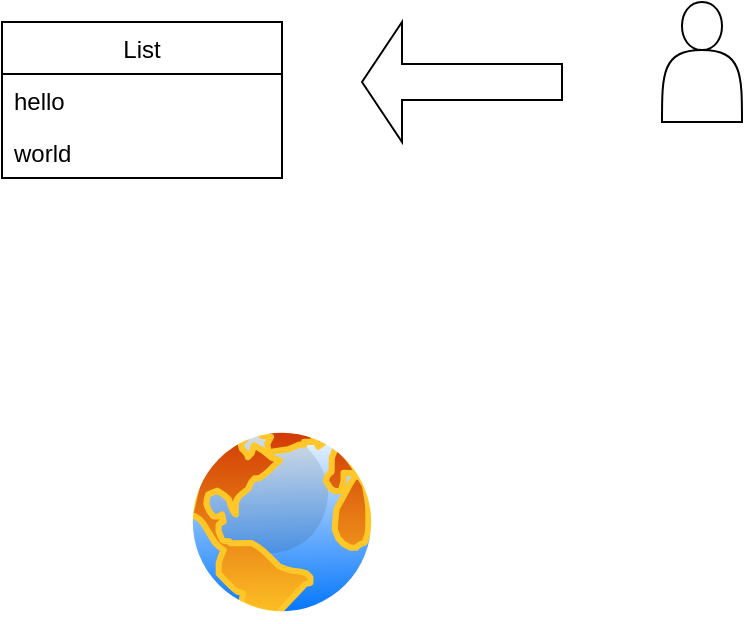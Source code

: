<mxfile version="15.0.6" type="github">
  <diagram id="ufhOTkA9noakTyJVxDeb" name="Page-1">
    <mxGraphModel dx="1102" dy="586" grid="1" gridSize="10" guides="1" tooltips="1" connect="1" arrows="1" fold="1" page="1" pageScale="1" pageWidth="850" pageHeight="1100" math="0" shadow="0">
      <root>
        <mxCell id="0" />
        <mxCell id="1" parent="0" />
        <mxCell id="m4r0-hzeofJQ10qbvEuR-1" value="" style="shape=actor;whiteSpace=wrap;html=1;" vertex="1" parent="1">
          <mxGeometry x="720" y="180" width="40" height="60" as="geometry" />
        </mxCell>
        <mxCell id="m4r0-hzeofJQ10qbvEuR-2" value="" style="shape=singleArrow;direction=west;whiteSpace=wrap;html=1;" vertex="1" parent="1">
          <mxGeometry x="570" y="190" width="100" height="60" as="geometry" />
        </mxCell>
        <mxCell id="m4r0-hzeofJQ10qbvEuR-3" value="List" style="swimlane;fontStyle=0;childLayout=stackLayout;horizontal=1;startSize=26;fillColor=none;horizontalStack=0;resizeParent=1;resizeParentMax=0;resizeLast=0;collapsible=1;marginBottom=0;" vertex="1" parent="1">
          <mxGeometry x="390" y="190" width="140" height="78" as="geometry" />
        </mxCell>
        <mxCell id="m4r0-hzeofJQ10qbvEuR-4" value="hello" style="text;strokeColor=none;fillColor=none;align=left;verticalAlign=top;spacingLeft=4;spacingRight=4;overflow=hidden;rotatable=0;points=[[0,0.5],[1,0.5]];portConstraint=eastwest;" vertex="1" parent="m4r0-hzeofJQ10qbvEuR-3">
          <mxGeometry y="26" width="140" height="26" as="geometry" />
        </mxCell>
        <mxCell id="m4r0-hzeofJQ10qbvEuR-5" value="world" style="text;strokeColor=none;fillColor=none;align=left;verticalAlign=top;spacingLeft=4;spacingRight=4;overflow=hidden;rotatable=0;points=[[0,0.5],[1,0.5]];portConstraint=eastwest;" vertex="1" parent="m4r0-hzeofJQ10qbvEuR-3">
          <mxGeometry y="52" width="140" height="26" as="geometry" />
        </mxCell>
        <mxCell id="m4r0-hzeofJQ10qbvEuR-7" value="" style="aspect=fixed;perimeter=ellipsePerimeter;html=1;align=center;shadow=0;dashed=0;spacingTop=3;image;image=img/lib/active_directory/internet_globe.svg;" vertex="1" parent="1">
          <mxGeometry x="480" y="390" width="100" height="100" as="geometry" />
        </mxCell>
      </root>
    </mxGraphModel>
  </diagram>
</mxfile>
